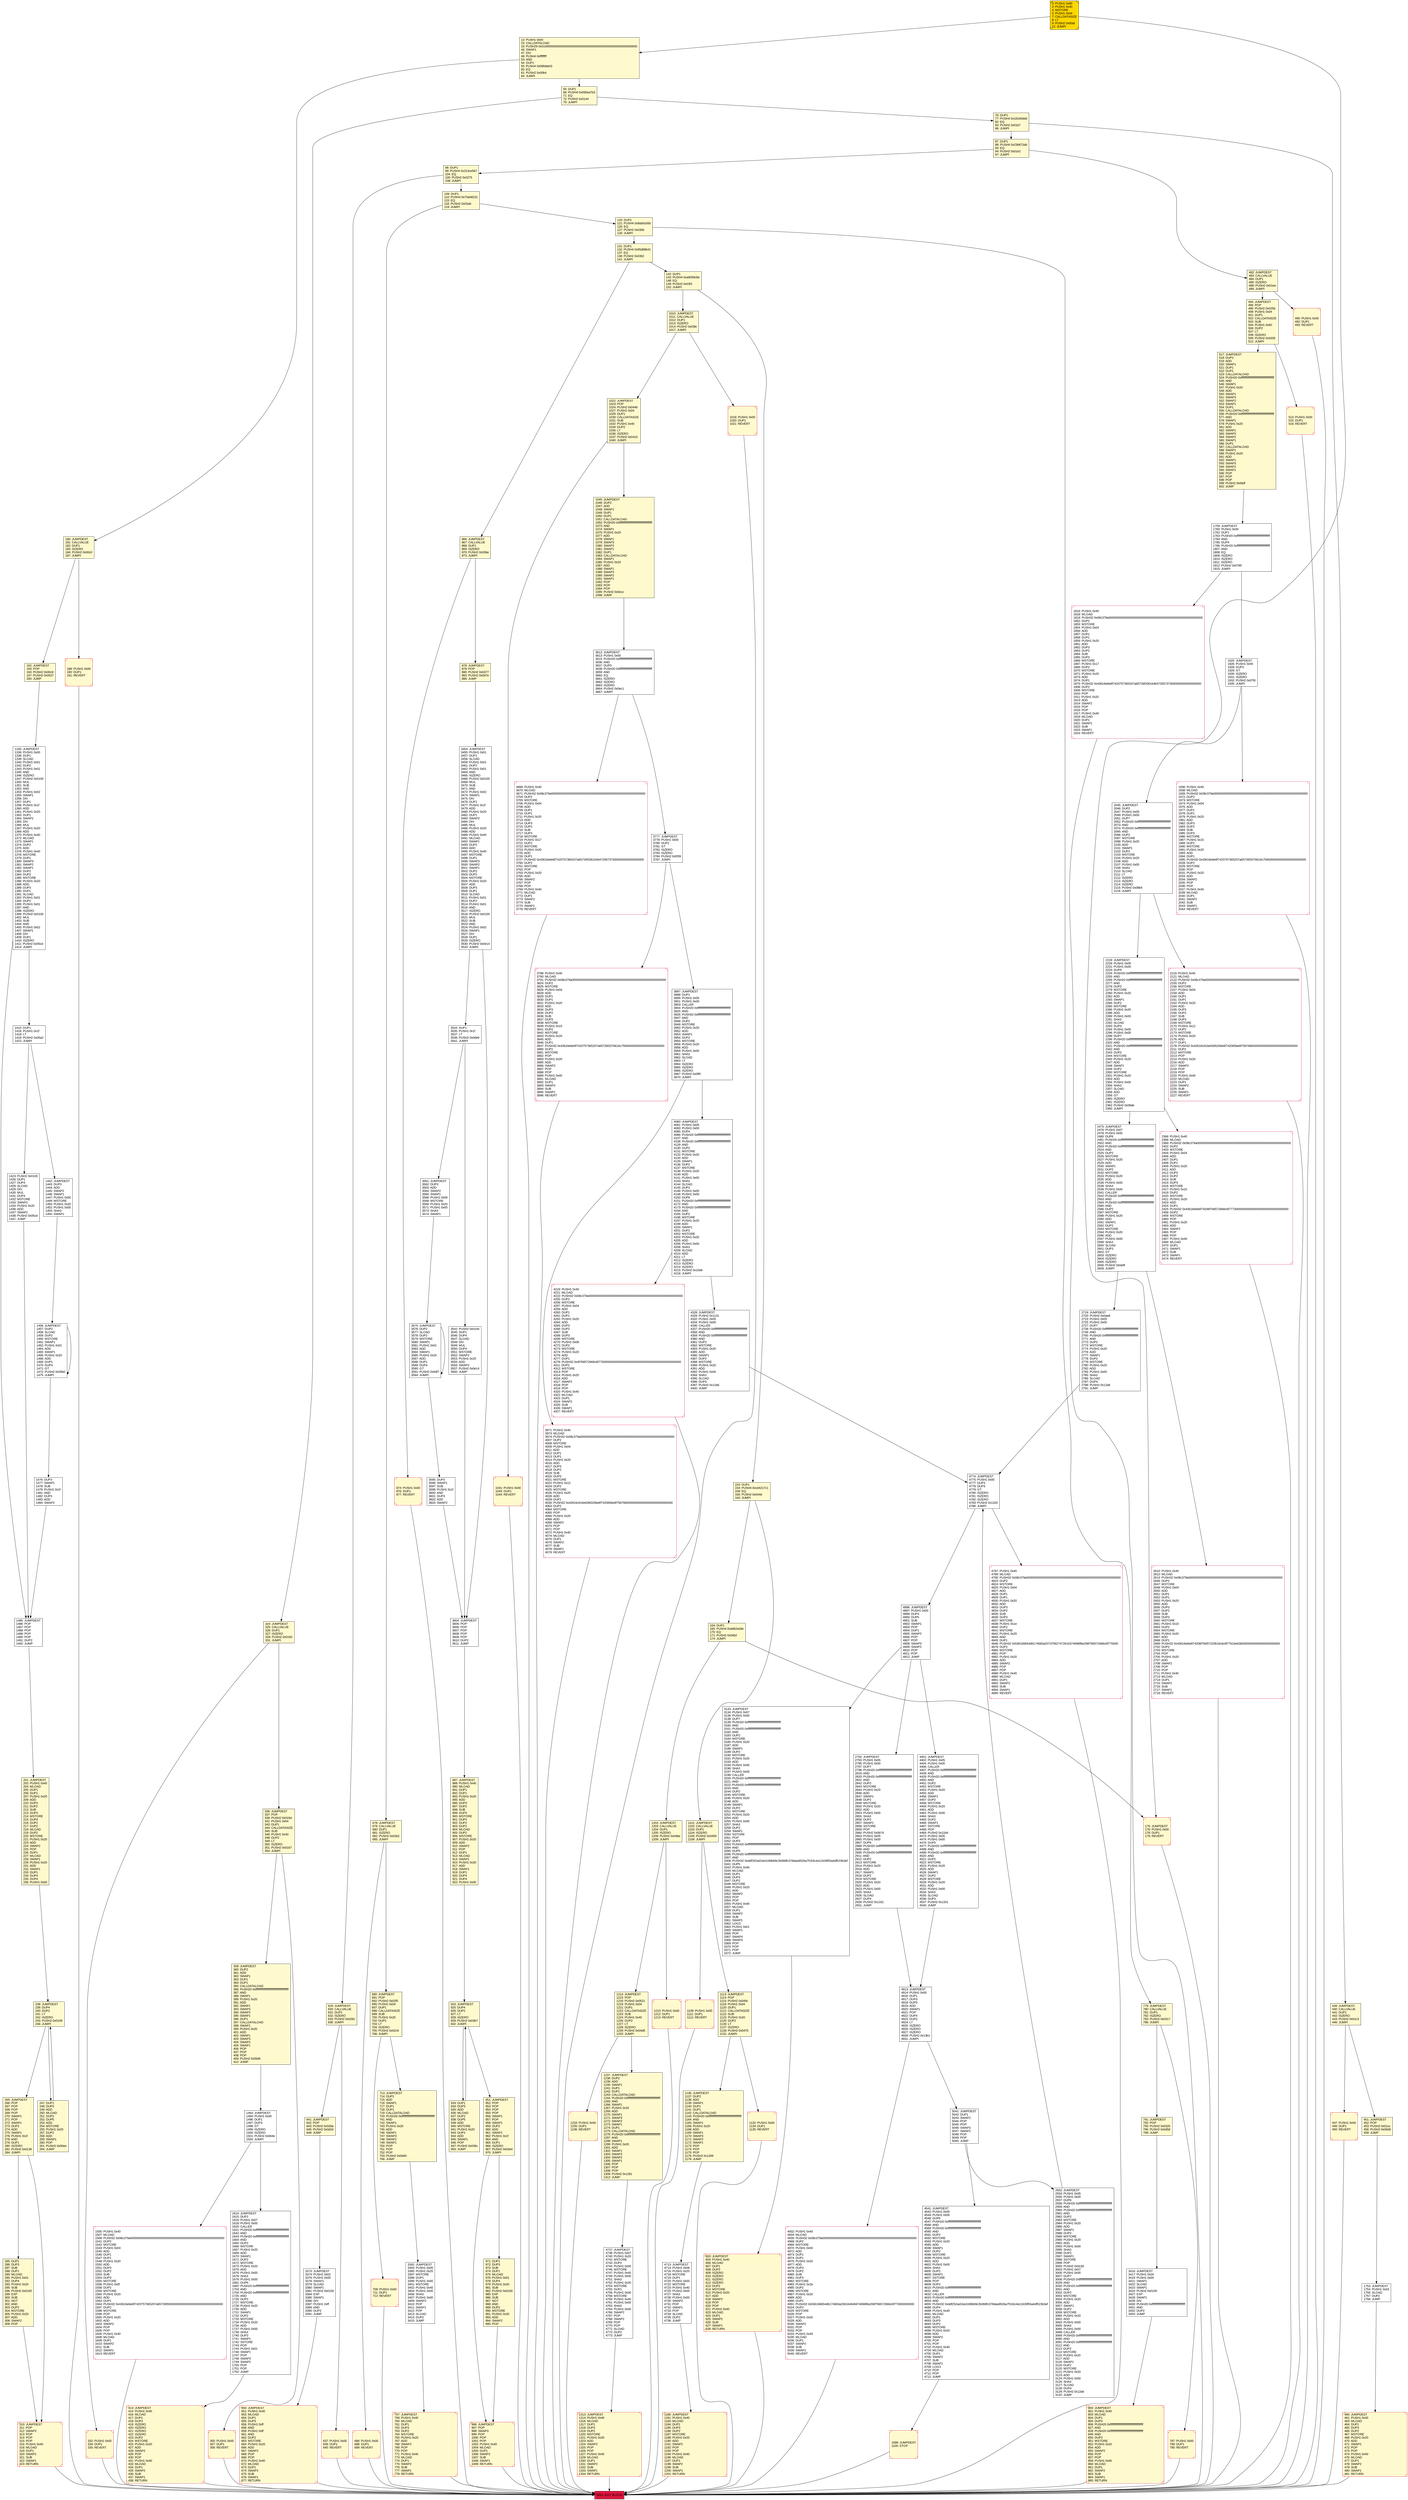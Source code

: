 digraph G {
bgcolor=transparent rankdir=UD;
node [shape=box style=filled color=black fillcolor=white fontname=arial fontcolor=black];
0 [label="0: PUSH1 0x80\l2: PUSH1 0x40\l4: MSTORE\l5: PUSH1 0x04\l7: CALLDATASIZE\l8: LT\l9: PUSH2 0x00af\l12: JUMPI\l" fillcolor=lemonchiffon shape=Msquare fillcolor=gold ];
3612 [label="3612: JUMPDEST\l3613: PUSH1 0x00\l3615: PUSH20 0xffffffffffffffffffffffffffffffffffffffff\l3636: AND\l3637: DUP3\l3638: PUSH20 0xffffffffffffffffffffffffffffffffffffffff\l3659: AND\l3660: EQ\l3661: ISZERO\l3662: ISZERO\l3663: ISZERO\l3664: PUSH2 0x0ec1\l3667: JUMPI\l" ];
779 [label="779: JUMPDEST\l780: CALLVALUE\l781: DUP1\l782: ISZERO\l783: PUSH2 0x0317\l786: JUMPI\l" fillcolor=lemonchiffon ];
686 [label="686: PUSH1 0x00\l688: DUP1\l689: REVERT\l" fillcolor=lemonchiffon shape=Msquare color=crimson ];
285 [label="285: DUP1\l286: DUP3\l287: SUB\l288: DUP1\l289: MLOAD\l290: PUSH1 0x01\l292: DUP4\l293: PUSH1 0x20\l295: SUB\l296: PUSH2 0x0100\l299: EXP\l300: SUB\l301: NOT\l302: AND\l303: DUP2\l304: MSTORE\l305: PUSH1 0x20\l307: ADD\l308: SWAP2\l309: POP\l" fillcolor=lemonchiffon ];
1456 [label="1456: JUMPDEST\l1457: DUP2\l1458: SLOAD\l1459: DUP2\l1460: MSTORE\l1461: SWAP1\l1462: PUSH1 0x01\l1464: ADD\l1465: SWAP1\l1466: PUSH1 0x20\l1468: ADD\l1469: DUP1\l1470: DUP4\l1471: GT\l1472: PUSH2 0x05b0\l1475: JUMPI\l" ];
2792 [label="2792: JUMPDEST\l2793: PUSH1 0x05\l2795: PUSH1 0x00\l2797: DUP7\l2798: PUSH20 0xffffffffffffffffffffffffffffffffffffffff\l2819: AND\l2820: PUSH20 0xffffffffffffffffffffffffffffffffffffffff\l2841: AND\l2842: DUP2\l2843: MSTORE\l2844: PUSH1 0x20\l2846: ADD\l2847: SWAP1\l2848: DUP2\l2849: MSTORE\l2850: PUSH1 0x20\l2852: ADD\l2853: PUSH1 0x00\l2855: SHA3\l2856: DUP2\l2857: SWAP1\l2858: SSTORE\l2859: POP\l2860: PUSH2 0x0b74\l2863: PUSH1 0x05\l2865: PUSH1 0x00\l2867: DUP6\l2868: PUSH20 0xffffffffffffffffffffffffffffffffffffffff\l2889: AND\l2890: PUSH20 0xffffffffffffffffffffffffffffffffffffffff\l2911: AND\l2912: DUP2\l2913: MSTORE\l2914: PUSH1 0x20\l2916: ADD\l2917: SWAP1\l2918: DUP2\l2919: MSTORE\l2920: PUSH1 0x20\l2922: ADD\l2923: PUSH1 0x00\l2925: SHA3\l2926: SLOAD\l2927: DUP4\l2928: PUSH2 0x1331\l2931: JUMP\l" ];
3777 [label="3777: JUMPDEST\l3778: PUSH1 0x00\l3780: DUP2\l3781: GT\l3782: ISZERO\l3783: ISZERO\l3784: PUSH2 0x0f39\l3787: JUMPI\l" ];
1210 [label="1210: PUSH1 0x00\l1212: DUP1\l1213: REVERT\l" fillcolor=lemonchiffon shape=Msquare color=crimson ];
188 [label="188: PUSH1 0x00\l190: DUP1\l191: REVERT\l" fillcolor=lemonchiffon shape=Msquare color=crimson ];
2366 [label="2366: PUSH1 0x40\l2368: MLOAD\l2369: PUSH32 0x08c379a000000000000000000000000000000000000000000000000000000000\l2402: DUP2\l2403: MSTORE\l2404: PUSH1 0x04\l2406: ADD\l2407: DUP1\l2408: DUP1\l2409: PUSH1 0x20\l2411: ADD\l2412: DUP3\l2413: DUP2\l2414: SUB\l2415: DUP3\l2416: MSTORE\l2417: PUSH1 0x10\l2419: DUP2\l2420: MSTORE\l2421: PUSH1 0x20\l2423: ADD\l2424: DUP1\l2425: PUSH32 0x43616e6e6f74206f766572666c6f777300000000000000000000000000000000\l2458: DUP2\l2459: MSTORE\l2460: POP\l2461: PUSH1 0x20\l2463: ADD\l2464: SWAP2\l2465: POP\l2466: POP\l2467: PUSH1 0x40\l2469: MLOAD\l2470: DUP1\l2471: SWAP2\l2472: SUB\l2473: SWAP1\l2474: REVERT\l" shape=Msquare color=crimson ];
76 [label="76: DUP1\l77: PUSH4 0x18160ddd\l82: EQ\l83: PUSH2 0x01b7\l86: JUMPI\l" fillcolor=lemonchiffon ];
447 [label="447: PUSH1 0x00\l449: DUP1\l450: REVERT\l" fillcolor=lemonchiffon shape=Msquare color=crimson ];
439 [label="439: JUMPDEST\l440: CALLVALUE\l441: DUP1\l442: ISZERO\l443: PUSH2 0x01c3\l446: JUMPI\l" fillcolor=lemonchiffon ];
3604 [label="3604: JUMPDEST\l3605: POP\l3606: POP\l3607: POP\l3608: POP\l3609: POP\l3610: DUP2\l3611: JUMP\l" ];
3373 [label="3373: JUMPDEST\l3374: PUSH1 0x02\l3376: PUSH1 0x00\l3378: SWAP1\l3379: SLOAD\l3380: SWAP1\l3381: PUSH2 0x0100\l3384: EXP\l3385: SWAP1\l3386: DIV\l3387: PUSH1 0xff\l3389: AND\l3390: DUP2\l3391: JUMP\l" ];
4541 [label="4541: JUMPDEST\l4542: PUSH1 0x05\l4544: PUSH1 0x00\l4546: DUP5\l4547: PUSH20 0xffffffffffffffffffffffffffffffffffffffff\l4568: AND\l4569: PUSH20 0xffffffffffffffffffffffffffffffffffffffff\l4590: AND\l4591: DUP2\l4592: MSTORE\l4593: PUSH1 0x20\l4595: ADD\l4596: SWAP1\l4597: DUP2\l4598: MSTORE\l4599: PUSH1 0x20\l4601: ADD\l4602: PUSH1 0x00\l4604: SHA3\l4605: DUP2\l4606: SWAP1\l4607: SSTORE\l4608: POP\l4609: DUP2\l4610: PUSH20 0xffffffffffffffffffffffffffffffffffffffff\l4631: AND\l4632: CALLER\l4633: PUSH20 0xffffffffffffffffffffffffffffffffffffffff\l4654: AND\l4655: PUSH32 0xddf252ad1be2c89b69c2b068fc378daa952ba7f163c4a11628f55a4df523b3ef\l4688: DUP4\l4689: PUSH1 0x40\l4691: MLOAD\l4692: DUP1\l4693: DUP3\l4694: DUP2\l4695: MSTORE\l4696: PUSH1 0x20\l4698: ADD\l4699: SWAP2\l4700: POP\l4701: POP\l4702: PUSH1 0x40\l4704: MLOAD\l4705: DUP1\l4706: SWAP2\l4707: SUB\l4708: SWAP1\l4709: LOG3\l4710: POP\l4711: POP\l4712: JUMP\l" ];
4328 [label="4328: JUMPDEST\l4329: PUSH2 0x1131\l4332: PUSH1 0x05\l4334: PUSH1 0x00\l4336: CALLER\l4337: PUSH20 0xffffffffffffffffffffffffffffffffffffffff\l4358: AND\l4359: PUSH20 0xffffffffffffffffffffffffffffffffffffffff\l4380: AND\l4381: DUP2\l4382: MSTORE\l4383: PUSH1 0x20\l4385: ADD\l4386: SWAP1\l4387: DUP2\l4388: MSTORE\l4389: PUSH1 0x20\l4391: ADD\l4392: PUSH1 0x00\l4394: SHA3\l4395: SLOAD\l4396: DUP3\l4397: PUSH2 0x12a6\l4400: JUMP\l" ];
494 [label="494: JUMPDEST\l495: POP\l496: PUSH2 0x025b\l499: PUSH1 0x04\l501: DUP1\l502: CALLDATASIZE\l503: SUB\l504: PUSH1 0x60\l506: DUP2\l507: LT\l508: ISZERO\l509: PUSH2 0x0205\l512: JUMPI\l" fillcolor=lemonchiffon ];
1180 [label="1180: JUMPDEST\l1181: PUSH1 0x40\l1183: MLOAD\l1184: DUP1\l1185: DUP3\l1186: DUP2\l1187: MSTORE\l1188: PUSH1 0x20\l1190: ADD\l1191: SWAP2\l1192: POP\l1193: POP\l1194: PUSH1 0x40\l1196: MLOAD\l1197: DUP1\l1198: SWAP2\l1199: SUB\l1200: SWAP1\l1201: RETURN\l" fillcolor=lemonchiffon shape=Msquare color=crimson ];
1113 [label="1113: JUMPDEST\l1114: POP\l1115: PUSH2 0x049c\l1118: PUSH1 0x04\l1120: DUP1\l1121: CALLDATASIZE\l1122: SUB\l1123: PUSH1 0x20\l1125: DUP2\l1126: LT\l1127: ISZERO\l1128: PUSH2 0x0470\l1131: JUMPI\l" fillcolor=lemonchiffon ];
3595 [label="3595: DUP3\l3596: SWAP1\l3597: SUB\l3598: PUSH1 0x1f\l3600: AND\l3601: DUP3\l3602: ADD\l3603: SWAP2\l" ];
87 [label="87: DUP1\l88: PUSH4 0x23b872dd\l93: EQ\l94: PUSH2 0x01e2\l97: JUMPI\l" fillcolor=lemonchiffon ];
933 [label="933: DUP1\l934: DUP3\l935: ADD\l936: MLOAD\l937: DUP2\l938: DUP5\l939: ADD\l940: MSTORE\l941: PUSH1 0x20\l943: DUP2\l944: ADD\l945: SWAP1\l946: POP\l947: PUSH2 0x039c\l950: JUMP\l" fillcolor=lemonchiffon ];
1010 [label="1010: JUMPDEST\l1011: CALLVALUE\l1012: DUP1\l1013: ISZERO\l1014: PUSH2 0x03fe\l1017: JUMPI\l" fillcolor=lemonchiffon ];
1237 [label="1237: JUMPDEST\l1238: DUP2\l1239: ADD\l1240: SWAP1\l1241: DUP1\l1242: DUP1\l1243: CALLDATALOAD\l1244: PUSH20 0xffffffffffffffffffffffffffffffffffffffff\l1265: AND\l1266: SWAP1\l1267: PUSH1 0x20\l1269: ADD\l1270: SWAP1\l1271: SWAP3\l1272: SWAP2\l1273: SWAP1\l1274: DUP1\l1275: CALLDATALOAD\l1276: PUSH20 0xffffffffffffffffffffffffffffffffffffffff\l1297: AND\l1298: SWAP1\l1299: PUSH1 0x20\l1301: ADD\l1302: SWAP1\l1303: SWAP3\l1304: SWAP2\l1305: SWAP1\l1306: POP\l1307: POP\l1308: POP\l1309: PUSH2 0x1281\l1312: JUMP\l" fillcolor=lemonchiffon ];
650 [label="650: JUMPDEST\l651: PUSH1 0x40\l653: MLOAD\l654: DUP1\l655: DUP3\l656: PUSH1 0xff\l658: AND\l659: PUSH1 0xff\l661: AND\l662: DUP2\l663: MSTORE\l664: PUSH1 0x20\l666: ADD\l667: SWAP2\l668: POP\l669: POP\l670: PUSH1 0x40\l672: MLOAD\l673: DUP1\l674: SWAP2\l675: SUB\l676: SWAP1\l677: RETURN\l" fillcolor=lemonchiffon shape=Msquare color=crimson ];
1415 [label="1415: DUP1\l1416: PUSH1 0x1f\l1418: LT\l1419: PUSH2 0x05a2\l1422: JUMPI\l" ];
757 [label="757: JUMPDEST\l758: PUSH1 0x40\l760: MLOAD\l761: DUP1\l762: DUP3\l763: DUP2\l764: MSTORE\l765: PUSH1 0x20\l767: ADD\l768: SWAP2\l769: POP\l770: POP\l771: PUSH1 0x40\l773: MLOAD\l774: DUP1\l775: SWAP2\l776: SUB\l777: SWAP1\l778: RETURN\l" fillcolor=lemonchiffon shape=Msquare color=crimson ];
1493 [label="1493: JUMPDEST\l1494: PUSH1 0x00\l1496: DUP1\l1497: DUP3\l1498: GT\l1499: ISZERO\l1500: ISZERO\l1501: PUSH2 0x064e\l1504: JUMPI\l" ];
490 [label="490: PUSH1 0x00\l492: DUP1\l493: REVERT\l" fillcolor=lemonchiffon shape=Msquare color=crimson ];
2719 [label="2719: JUMPDEST\l2720: PUSH2 0x0ae8\l2723: PUSH1 0x05\l2725: PUSH1 0x00\l2727: DUP7\l2728: PUSH20 0xffffffffffffffffffffffffffffffffffffffff\l2749: AND\l2750: PUSH20 0xffffffffffffffffffffffffffffffffffffffff\l2771: AND\l2772: DUP2\l2773: MSTORE\l2774: PUSH1 0x20\l2776: ADD\l2777: SWAP1\l2778: DUP2\l2779: MSTORE\l2780: PUSH1 0x20\l2782: ADD\l2783: PUSH1 0x00\l2785: SHA3\l2786: SLOAD\l2787: DUP4\l2788: PUSH2 0x12a6\l2791: JUMP\l" ];
2045 [label="2045: JUMPDEST\l2046: DUP2\l2047: PUSH1 0x05\l2049: PUSH1 0x00\l2051: DUP7\l2052: PUSH20 0xffffffffffffffffffffffffffffffffffffffff\l2073: AND\l2074: PUSH20 0xffffffffffffffffffffffffffffffffffffffff\l2095: AND\l2096: DUP2\l2097: MSTORE\l2098: PUSH1 0x20\l2100: ADD\l2101: SWAP1\l2102: DUP2\l2103: MSTORE\l2104: PUSH1 0x20\l2106: ADD\l2107: PUSH1 0x00\l2109: SHA3\l2110: SLOAD\l2111: LT\l2112: ISZERO\l2113: ISZERO\l2114: ISZERO\l2115: PUSH2 0x08b4\l2118: JUMPI\l" ];
164 [label="164: DUP1\l165: PUSH4 0xdd62ed3e\l170: EQ\l171: PUSH2 0x04b2\l174: JUMPI\l" fillcolor=lemonchiffon ];
1614 [label="1614: JUMPDEST\l1615: DUP2\l1616: PUSH1 0x07\l1618: PUSH1 0x00\l1620: CALLER\l1621: PUSH20 0xffffffffffffffffffffffffffffffffffffffff\l1642: AND\l1643: PUSH20 0xffffffffffffffffffffffffffffffffffffffff\l1664: AND\l1665: DUP2\l1666: MSTORE\l1667: PUSH1 0x20\l1669: ADD\l1670: SWAP1\l1671: DUP2\l1672: MSTORE\l1673: PUSH1 0x20\l1675: ADD\l1676: PUSH1 0x00\l1678: SHA3\l1679: PUSH1 0x00\l1681: DUP6\l1682: PUSH20 0xffffffffffffffffffffffffffffffffffffffff\l1703: AND\l1704: PUSH20 0xffffffffffffffffffffffffffffffffffffffff\l1725: AND\l1726: DUP2\l1727: MSTORE\l1728: PUSH1 0x20\l1730: ADD\l1731: SWAP1\l1732: DUP2\l1733: MSTORE\l1734: PUSH1 0x20\l1736: ADD\l1737: PUSH1 0x00\l1739: SHA3\l1740: DUP2\l1741: SWAP1\l1742: SSTORE\l1743: POP\l1744: PUSH1 0x01\l1746: SWAP1\l1747: POP\l1748: SWAP3\l1749: SWAP2\l1750: POP\l1751: POP\l1752: JUMP\l" ];
690 [label="690: JUMPDEST\l691: POP\l692: PUSH2 0x02f5\l695: PUSH1 0x04\l697: DUP1\l698: CALLDATASIZE\l699: SUB\l700: PUSH1 0x20\l702: DUP2\l703: LT\l704: ISZERO\l705: PUSH2 0x02c9\l708: JUMPI\l" fillcolor=lemonchiffon ];
517 [label="517: JUMPDEST\l518: DUP2\l519: ADD\l520: SWAP1\l521: DUP1\l522: DUP1\l523: CALLDATALOAD\l524: PUSH20 0xffffffffffffffffffffffffffffffffffffffff\l545: AND\l546: SWAP1\l547: PUSH1 0x20\l549: ADD\l550: SWAP1\l551: SWAP3\l552: SWAP2\l553: SWAP1\l554: DUP1\l555: CALLDATALOAD\l556: PUSH20 0xffffffffffffffffffffffffffffffffffffffff\l577: AND\l578: SWAP1\l579: PUSH1 0x20\l581: ADD\l582: SWAP1\l583: SWAP3\l584: SWAP2\l585: SWAP1\l586: DUP1\l587: CALLDATALOAD\l588: SWAP1\l589: PUSH1 0x20\l591: ADD\l592: SWAP1\l593: SWAP3\l594: SWAP2\l595: SWAP1\l596: POP\l597: POP\l598: POP\l599: PUSH2 0x06df\l602: JUMP\l" fillcolor=lemonchiffon ];
1018 [label="1018: PUSH1 0x00\l1020: DUP1\l1021: REVERT\l" fillcolor=lemonchiffon shape=Msquare color=crimson ];
1505 [label="1505: PUSH1 0x40\l1507: MLOAD\l1508: PUSH32 0x08c379a000000000000000000000000000000000000000000000000000000000\l1541: DUP2\l1542: MSTORE\l1543: PUSH1 0x04\l1545: ADD\l1546: DUP1\l1547: DUP1\l1548: PUSH1 0x20\l1550: ADD\l1551: DUP3\l1552: DUP2\l1553: SUB\l1554: DUP3\l1555: MSTORE\l1556: PUSH1 0x0f\l1558: DUP2\l1559: MSTORE\l1560: PUSH1 0x20\l1562: ADD\l1563: DUP1\l1564: PUSH32 0x43616e6e6f7420757365207a65726f0000000000000000000000000000000000\l1597: DUP2\l1598: MSTORE\l1599: POP\l1600: PUSH1 0x20\l1602: ADD\l1603: SWAP2\l1604: POP\l1605: POP\l1606: PUSH1 0x40\l1608: MLOAD\l1609: DUP1\l1610: SWAP2\l1611: SUB\l1612: SWAP1\l1613: REVERT\l" shape=Msquare color=crimson ];
4737 [label="4737: JUMPDEST\l4738: PUSH1 0x07\l4740: PUSH1 0x20\l4742: MSTORE\l4743: DUP2\l4744: PUSH1 0x00\l4746: MSTORE\l4747: PUSH1 0x40\l4749: PUSH1 0x00\l4751: SHA3\l4752: PUSH1 0x20\l4754: MSTORE\l4755: DUP1\l4756: PUSH1 0x00\l4758: MSTORE\l4759: PUSH1 0x40\l4761: PUSH1 0x00\l4763: SHA3\l4764: PUSH1 0x00\l4766: SWAP2\l4767: POP\l4768: SWAP2\l4769: POP\l4770: POP\l4771: SLOAD\l4772: DUP2\l4773: JUMP\l" ];
4401 [label="4401: JUMPDEST\l4402: PUSH1 0x05\l4404: PUSH1 0x00\l4406: CALLER\l4407: PUSH20 0xffffffffffffffffffffffffffffffffffffffff\l4428: AND\l4429: PUSH20 0xffffffffffffffffffffffffffffffffffffffff\l4450: AND\l4451: DUP2\l4452: MSTORE\l4453: PUSH1 0x20\l4455: ADD\l4456: SWAP1\l4457: DUP2\l4458: MSTORE\l4459: PUSH1 0x20\l4461: ADD\l4462: PUSH1 0x00\l4464: SHA3\l4465: DUP2\l4466: SWAP1\l4467: SSTORE\l4468: POP\l4469: PUSH2 0x11bd\l4472: PUSH1 0x05\l4474: PUSH1 0x00\l4476: DUP5\l4477: PUSH20 0xffffffffffffffffffffffffffffffffffffffff\l4498: AND\l4499: PUSH20 0xffffffffffffffffffffffffffffffffffffffff\l4520: AND\l4521: DUP2\l4522: MSTORE\l4523: PUSH1 0x20\l4525: ADD\l4526: SWAP1\l4527: DUP2\l4528: MSTORE\l4529: PUSH1 0x20\l4531: ADD\l4532: PUSH1 0x00\l4534: SHA3\l4535: SLOAD\l4536: DUP3\l4537: PUSH2 0x1331\l4540: JUMP\l" ];
713 [label="713: JUMPDEST\l714: DUP2\l715: ADD\l716: SWAP1\l717: DUP1\l718: DUP1\l719: CALLDATALOAD\l720: PUSH20 0xffffffffffffffffffffffffffffffffffffffff\l741: AND\l742: SWAP1\l743: PUSH1 0x20\l745: ADD\l746: SWAP1\l747: SWAP3\l748: SWAP2\l749: SWAP1\l750: POP\l751: POP\l752: POP\l753: PUSH2 0x0d40\l756: JUMP\l" fillcolor=lemonchiffon ];
709 [label="709: PUSH1 0x00\l711: DUP1\l712: REVERT\l" fillcolor=lemonchiffon shape=Msquare color=crimson ];
1202 [label="1202: JUMPDEST\l1203: CALLVALUE\l1204: DUP1\l1205: ISZERO\l1206: PUSH2 0x04be\l1209: JUMPI\l" fillcolor=lemonchiffon ];
924 [label="924: JUMPDEST\l925: DUP4\l926: DUP2\l927: LT\l928: ISZERO\l929: PUSH2 0x03b7\l932: JUMPI\l" fillcolor=lemonchiffon ];
603 [label="603: JUMPDEST\l604: PUSH1 0x40\l606: MLOAD\l607: DUP1\l608: DUP3\l609: ISZERO\l610: ISZERO\l611: ISZERO\l612: ISZERO\l613: DUP2\l614: MSTORE\l615: PUSH1 0x20\l617: ADD\l618: SWAP2\l619: POP\l620: POP\l621: PUSH1 0x40\l623: MLOAD\l624: DUP1\l625: SWAP2\l626: SUB\l627: SWAP1\l628: RETURN\l" fillcolor=lemonchiffon shape=Msquare color=crimson ];
4774 [label="4774: JUMPDEST\l4775: PUSH1 0x00\l4777: DUP3\l4778: DUP3\l4779: GT\l4780: ISZERO\l4781: ISZERO\l4782: ISZERO\l4783: PUSH2 0x1320\l4786: JUMPI\l" ];
2119 [label="2119: PUSH1 0x40\l2121: MLOAD\l2122: PUSH32 0x08c379a000000000000000000000000000000000000000000000000000000000\l2155: DUP2\l2156: MSTORE\l2157: PUSH1 0x04\l2159: ADD\l2160: DUP1\l2161: DUP1\l2162: PUSH1 0x20\l2164: ADD\l2165: DUP3\l2166: DUP2\l2167: SUB\l2168: DUP3\l2169: MSTORE\l2170: PUSH1 0x12\l2172: DUP2\l2173: MSTORE\l2174: PUSH1 0x20\l2176: ADD\l2177: DUP1\l2178: PUSH32 0x42616c616e6365206e6f7420656e6f7567680000000000000000000000000000\l2211: DUP2\l2212: MSTORE\l2213: POP\l2214: PUSH1 0x20\l2216: ADD\l2217: SWAP2\l2218: POP\l2219: POP\l2220: PUSH1 0x40\l2222: MLOAD\l2223: DUP1\l2224: SWAP2\l2225: SUB\l2226: SWAP1\l2227: REVERT\l" shape=Msquare color=crimson ];
4932 [label="4932: PUSH1 0x40\l4934: MLOAD\l4935: PUSH32 0x08c379a000000000000000000000000000000000000000000000000000000000\l4968: DUP2\l4969: MSTORE\l4970: PUSH1 0x04\l4972: ADD\l4973: DUP1\l4974: DUP1\l4975: PUSH1 0x20\l4977: ADD\l4978: DUP3\l4979: DUP2\l4980: SUB\l4981: DUP3\l4982: MSTORE\l4983: PUSH1 0x1b\l4985: DUP2\l4986: MSTORE\l4987: PUSH1 0x20\l4989: ADD\l4990: DUP1\l4991: PUSH32 0x536166654d6174683a206164646974696f6e206f766572666c6f770000000000\l5024: DUP2\l5025: MSTORE\l5026: POP\l5027: PUSH1 0x20\l5029: ADD\l5030: SWAP2\l5031: POP\l5032: POP\l5033: PUSH1 0x40\l5035: MLOAD\l5036: DUP1\l5037: SWAP2\l5038: SUB\l5039: SWAP1\l5040: REVERT\l" shape=Msquare color=crimson ];
1233 [label="1233: PUSH1 0x00\l1235: DUP1\l1236: REVERT\l" fillcolor=lemonchiffon shape=Msquare color=crimson ];
4896 [label="4896: JUMPDEST\l4897: PUSH1 0x00\l4899: DUP3\l4900: DUP5\l4901: SUB\l4902: SWAP1\l4903: POP\l4904: DUP1\l4905: SWAP2\l4906: POP\l4907: POP\l4908: SWAP3\l4909: SWAP2\l4910: POP\l4911: POP\l4912: JUMP\l" ];
4219 [label="4219: PUSH1 0x40\l4221: MLOAD\l4222: PUSH32 0x08c379a000000000000000000000000000000000000000000000000000000000\l4255: DUP2\l4256: MSTORE\l4257: PUSH1 0x04\l4259: ADD\l4260: DUP1\l4261: DUP1\l4262: PUSH1 0x20\l4264: ADD\l4265: DUP3\l4266: DUP2\l4267: SUB\l4268: DUP3\l4269: MSTORE\l4270: PUSH1 0x08\l4272: DUP2\l4273: MSTORE\l4274: PUSH1 0x20\l4276: ADD\l4277: DUP1\l4278: PUSH32 0x4f766572666c6f77000000000000000000000000000000000000000000000000\l4311: DUP2\l4312: MSTORE\l4313: POP\l4314: PUSH1 0x20\l4316: ADD\l4317: SWAP2\l4318: POP\l4319: POP\l4320: PUSH1 0x40\l4322: MLOAD\l4323: DUP1\l4324: SWAP2\l4325: SUB\l4326: SWAP1\l4327: REVERT\l" shape=Msquare color=crimson ];
800 [label="800: JUMPDEST\l801: PUSH1 0x40\l803: MLOAD\l804: DUP1\l805: DUP3\l806: PUSH20 0xffffffffffffffffffffffffffffffffffffffff\l827: AND\l828: PUSH20 0xffffffffffffffffffffffffffffffffffffffff\l849: AND\l850: DUP2\l851: MSTORE\l852: PUSH1 0x20\l854: ADD\l855: SWAP2\l856: POP\l857: POP\l858: PUSH1 0x40\l860: MLOAD\l861: DUP1\l862: SWAP2\l863: SUB\l864: SWAP1\l865: RETURN\l" fillcolor=lemonchiffon shape=Msquare color=crimson ];
2932 [label="2932: JUMPDEST\l2933: PUSH1 0x05\l2935: PUSH1 0x00\l2937: DUP6\l2938: PUSH20 0xffffffffffffffffffffffffffffffffffffffff\l2959: AND\l2960: PUSH20 0xffffffffffffffffffffffffffffffffffffffff\l2981: AND\l2982: DUP2\l2983: MSTORE\l2984: PUSH1 0x20\l2986: ADD\l2987: SWAP1\l2988: DUP2\l2989: MSTORE\l2990: PUSH1 0x20\l2992: ADD\l2993: PUSH1 0x00\l2995: SHA3\l2996: DUP2\l2997: SWAP1\l2998: SSTORE\l2999: POP\l3000: PUSH2 0x0c3d\l3003: PUSH1 0x07\l3005: PUSH1 0x00\l3007: DUP7\l3008: PUSH20 0xffffffffffffffffffffffffffffffffffffffff\l3029: AND\l3030: PUSH20 0xffffffffffffffffffffffffffffffffffffffff\l3051: AND\l3052: DUP2\l3053: MSTORE\l3054: PUSH1 0x20\l3056: ADD\l3057: SWAP1\l3058: DUP2\l3059: MSTORE\l3060: PUSH1 0x20\l3062: ADD\l3063: PUSH1 0x00\l3065: SHA3\l3066: PUSH1 0x00\l3068: CALLER\l3069: PUSH20 0xffffffffffffffffffffffffffffffffffffffff\l3090: AND\l3091: PUSH20 0xffffffffffffffffffffffffffffffffffffffff\l3112: AND\l3113: DUP2\l3114: MSTORE\l3115: PUSH1 0x20\l3117: ADD\l3118: SWAP1\l3119: DUP2\l3120: MSTORE\l3121: PUSH1 0x20\l3123: ADD\l3124: PUSH1 0x00\l3126: SHA3\l3127: SLOAD\l3128: DUP4\l3129: PUSH2 0x12a6\l3132: JUMP\l" ];
2475 [label="2475: JUMPDEST\l2476: PUSH1 0x07\l2478: PUSH1 0x00\l2480: DUP6\l2481: PUSH20 0xffffffffffffffffffffffffffffffffffffffff\l2502: AND\l2503: PUSH20 0xffffffffffffffffffffffffffffffffffffffff\l2524: AND\l2525: DUP2\l2526: MSTORE\l2527: PUSH1 0x20\l2529: ADD\l2530: SWAP1\l2531: DUP2\l2532: MSTORE\l2533: PUSH1 0x20\l2535: ADD\l2536: PUSH1 0x00\l2538: SHA3\l2539: PUSH1 0x00\l2541: CALLER\l2542: PUSH20 0xffffffffffffffffffffffffffffffffffffffff\l2563: AND\l2564: PUSH20 0xffffffffffffffffffffffffffffffffffffffff\l2585: AND\l2586: DUP2\l2587: MSTORE\l2588: PUSH1 0x20\l2590: ADD\l2591: SWAP1\l2592: DUP2\l2593: MSTORE\l2594: PUSH1 0x20\l2596: ADD\l2597: PUSH1 0x00\l2599: SHA3\l2600: SLOAD\l2601: DUP3\l2602: GT\l2603: ISZERO\l2604: ISZERO\l2605: ISZERO\l2606: PUSH2 0x0a9f\l2609: JUMPI\l" ];
3133 [label="3133: JUMPDEST\l3134: PUSH1 0x07\l3136: PUSH1 0x00\l3138: DUP7\l3139: PUSH20 0xffffffffffffffffffffffffffffffffffffffff\l3160: AND\l3161: PUSH20 0xffffffffffffffffffffffffffffffffffffffff\l3182: AND\l3183: DUP2\l3184: MSTORE\l3185: PUSH1 0x20\l3187: ADD\l3188: SWAP1\l3189: DUP2\l3190: MSTORE\l3191: PUSH1 0x20\l3193: ADD\l3194: PUSH1 0x00\l3196: SHA3\l3197: PUSH1 0x00\l3199: CALLER\l3200: PUSH20 0xffffffffffffffffffffffffffffffffffffffff\l3221: AND\l3222: PUSH20 0xffffffffffffffffffffffffffffffffffffffff\l3243: AND\l3244: DUP2\l3245: MSTORE\l3246: PUSH1 0x20\l3248: ADD\l3249: SWAP1\l3250: DUP2\l3251: MSTORE\l3252: PUSH1 0x20\l3254: ADD\l3255: PUSH1 0x00\l3257: SHA3\l3258: DUP2\l3259: SWAP1\l3260: SSTORE\l3261: POP\l3262: DUP3\l3263: PUSH20 0xffffffffffffffffffffffffffffffffffffffff\l3284: AND\l3285: DUP5\l3286: PUSH20 0xffffffffffffffffffffffffffffffffffffffff\l3307: AND\l3308: PUSH32 0xddf252ad1be2c89b69c2b068fc378daa952ba7f163c4a11628f55a4df523b3ef\l3341: DUP5\l3342: PUSH1 0x40\l3344: MLOAD\l3345: DUP1\l3346: DUP3\l3347: DUP2\l3348: MSTORE\l3349: PUSH1 0x20\l3351: ADD\l3352: SWAP2\l3353: POP\l3354: POP\l3355: PUSH1 0x40\l3357: MLOAD\l3358: DUP1\l3359: SWAP2\l3360: SUB\l3361: SWAP1\l3362: LOG3\l3363: PUSH1 0x01\l3365: SWAP1\l3366: POP\l3367: SWAP4\l3368: SWAP3\l3369: POP\l3370: POP\l3371: POP\l3372: JUMP\l" ];
201 [label="201: JUMPDEST\l202: PUSH1 0x40\l204: MLOAD\l205: DUP1\l206: DUP1\l207: PUSH1 0x20\l209: ADD\l210: DUP3\l211: DUP2\l212: SUB\l213: DUP3\l214: MSTORE\l215: DUP4\l216: DUP2\l217: DUP2\l218: MLOAD\l219: DUP2\l220: MSTORE\l221: PUSH1 0x20\l223: ADD\l224: SWAP2\l225: POP\l226: DUP1\l227: MLOAD\l228: SWAP1\l229: PUSH1 0x20\l231: ADD\l232: SWAP1\l233: DUP1\l234: DUP4\l235: DUP4\l236: PUSH1 0x00\l" fillcolor=lemonchiffon ];
451 [label="451: JUMPDEST\l452: POP\l453: PUSH2 0x01cc\l456: PUSH2 0x06d9\l459: JUMP\l" fillcolor=lemonchiffon ];
3575 [label="3575: JUMPDEST\l3576: DUP2\l3577: SLOAD\l3578: DUP2\l3579: MSTORE\l3580: SWAP1\l3581: PUSH1 0x01\l3583: ADD\l3584: SWAP1\l3585: PUSH1 0x20\l3587: ADD\l3588: DUP1\l3589: DUP4\l3590: GT\l3591: PUSH2 0x0df7\l3594: JUMPI\l" ];
996 [label="996: JUMPDEST\l997: POP\l998: SWAP3\l999: POP\l1000: POP\l1001: POP\l1002: PUSH1 0x40\l1004: MLOAD\l1005: DUP1\l1006: SWAP2\l1007: SUB\l1008: SWAP1\l1009: RETURN\l" fillcolor=lemonchiffon shape=Msquare color=crimson ];
1753 [label="1753: JUMPDEST\l1754: PUSH1 0x03\l1756: SLOAD\l1757: DUP2\l1758: JUMP\l" ];
460 [label="460: JUMPDEST\l461: PUSH1 0x40\l463: MLOAD\l464: DUP1\l465: DUP3\l466: DUP2\l467: MSTORE\l468: PUSH1 0x20\l470: ADD\l471: SWAP2\l472: POP\l473: POP\l474: PUSH1 0x40\l476: MLOAD\l477: DUP1\l478: SWAP2\l479: SUB\l480: SWAP1\l481: RETURN\l" fillcolor=lemonchiffon shape=Msquare color=crimson ];
120 [label="120: DUP1\l121: PUSH4 0x8da5cb5b\l126: EQ\l127: PUSH2 0x030b\l130: JUMPI\l" fillcolor=lemonchiffon ];
1335 [label="1335: JUMPDEST\l1336: PUSH1 0x00\l1338: DUP1\l1339: SLOAD\l1340: PUSH1 0x01\l1342: DUP2\l1343: PUSH1 0x01\l1345: AND\l1346: ISZERO\l1347: PUSH2 0x0100\l1350: MUL\l1351: SUB\l1352: AND\l1353: PUSH1 0x02\l1355: SWAP1\l1356: DIV\l1357: DUP1\l1358: PUSH1 0x1f\l1360: ADD\l1361: PUSH1 0x20\l1363: DUP1\l1364: SWAP2\l1365: DIV\l1366: MUL\l1367: PUSH1 0x20\l1369: ADD\l1370: PUSH1 0x40\l1372: MLOAD\l1373: SWAP1\l1374: DUP2\l1375: ADD\l1376: PUSH1 0x40\l1378: MSTORE\l1379: DUP1\l1380: SWAP3\l1381: SWAP2\l1382: SWAP1\l1383: DUP2\l1384: DUP2\l1385: MSTORE\l1386: PUSH1 0x20\l1388: ADD\l1389: DUP3\l1390: DUP1\l1391: SLOAD\l1392: PUSH1 0x01\l1394: DUP2\l1395: PUSH1 0x01\l1397: AND\l1398: ISZERO\l1399: PUSH2 0x0100\l1402: MUL\l1403: SUB\l1404: AND\l1405: PUSH1 0x02\l1407: SWAP1\l1408: DIV\l1409: DUP1\l1410: ISZERO\l1411: PUSH2 0x05cd\l1414: JUMPI\l" ];
3392 [label="3392: JUMPDEST\l3393: PUSH1 0x05\l3395: PUSH1 0x20\l3397: MSTORE\l3398: DUP1\l3399: PUSH1 0x00\l3401: MSTORE\l3402: PUSH1 0x40\l3404: PUSH1 0x00\l3406: SHA3\l3407: PUSH1 0x00\l3409: SWAP2\l3410: POP\l3411: SWAP1\l3412: POP\l3413: SLOAD\l3414: DUP2\l3415: JUMP\l" ];
1423 [label="1423: PUSH2 0x0100\l1426: DUP1\l1427: DUP4\l1428: SLOAD\l1429: DIV\l1430: MUL\l1431: DUP4\l1432: MSTORE\l1433: SWAP2\l1434: PUSH1 0x20\l1436: ADD\l1437: SWAP2\l1438: PUSH2 0x05cd\l1441: JUMP\l" ];
2610 [label="2610: PUSH1 0x40\l2612: MLOAD\l2613: PUSH32 0x08c379a000000000000000000000000000000000000000000000000000000000\l2646: DUP2\l2647: MSTORE\l2648: PUSH1 0x04\l2650: ADD\l2651: DUP1\l2652: DUP1\l2653: PUSH1 0x20\l2655: ADD\l2656: DUP3\l2657: DUP2\l2658: SUB\l2659: DUP3\l2660: MSTORE\l2661: PUSH1 0x15\l2663: DUP2\l2664: MSTORE\l2665: PUSH1 0x20\l2667: ADD\l2668: DUP1\l2669: PUSH32 0x43616e6e6f74206f76657220616c6c6f77616e63650000000000000000000000\l2702: DUP2\l2703: MSTORE\l2704: POP\l2705: PUSH1 0x20\l2707: ADD\l2708: SWAP2\l2709: POP\l2710: POP\l2711: PUSH1 0x40\l2713: MLOAD\l2714: DUP1\l2715: SWAP2\l2716: SUB\l2717: SWAP1\l2718: REVERT\l" shape=Msquare color=crimson ];
131 [label="131: DUP1\l132: PUSH4 0x95d89b41\l137: EQ\l138: PUSH2 0x0362\l141: JUMPI\l" fillcolor=lemonchiffon ];
1816 [label="1816: PUSH1 0x40\l1818: MLOAD\l1819: PUSH32 0x08c379a000000000000000000000000000000000000000000000000000000000\l1852: DUP2\l1853: MSTORE\l1854: PUSH1 0x04\l1856: ADD\l1857: DUP1\l1858: DUP1\l1859: PUSH1 0x20\l1861: ADD\l1862: DUP3\l1863: DUP2\l1864: SUB\l1865: DUP3\l1866: MSTORE\l1867: PUSH1 0x17\l1869: DUP2\l1870: MSTORE\l1871: PUSH1 0x20\l1873: ADD\l1874: DUP1\l1875: PUSH32 0x43616e6e6f7420757365207a65726f2061646472657373000000000000000000\l1908: DUP2\l1909: MSTORE\l1910: POP\l1911: PUSH1 0x20\l1913: ADD\l1914: SWAP2\l1915: POP\l1916: POP\l1917: PUSH1 0x40\l1919: MLOAD\l1920: DUP1\l1921: SWAP2\l1922: SUB\l1923: SWAP1\l1924: REVERT\l" shape=Msquare color=crimson ];
791 [label="791: JUMPDEST\l792: POP\l793: PUSH2 0x0320\l796: PUSH2 0x0d58\l799: JUMP\l" fillcolor=lemonchiffon ];
1313 [label="1313: JUMPDEST\l1314: PUSH1 0x40\l1316: MLOAD\l1317: DUP1\l1318: DUP3\l1319: DUP2\l1320: MSTORE\l1321: PUSH1 0x20\l1323: ADD\l1324: SWAP2\l1325: POP\l1326: POP\l1327: PUSH1 0x40\l1329: MLOAD\l1330: DUP1\l1331: SWAP2\l1332: SUB\l1333: SWAP1\l1334: RETURN\l" fillcolor=lemonchiffon shape=Msquare color=crimson ];
98 [label="98: DUP1\l99: PUSH4 0x313ce567\l104: EQ\l105: PUSH2 0x0275\l108: JUMPI\l" fillcolor=lemonchiffon ];
3416 [label="3416: JUMPDEST\l3417: PUSH1 0x04\l3419: PUSH1 0x00\l3421: SWAP1\l3422: SLOAD\l3423: SWAP1\l3424: PUSH2 0x0100\l3427: EXP\l3428: SWAP1\l3429: DIV\l3430: PUSH20 0xffffffffffffffffffffffffffffffffffffffff\l3451: AND\l3452: DUP2\l3453: JUMP\l" ];
109 [label="109: DUP1\l110: PUSH4 0x70a08231\l115: EQ\l116: PUSH2 0x02a6\l119: JUMPI\l" fillcolor=lemonchiffon ];
513 [label="513: PUSH1 0x00\l515: DUP1\l516: REVERT\l" fillcolor=lemonchiffon shape=Msquare color=crimson ];
413 [label="413: JUMPDEST\l414: PUSH1 0x40\l416: MLOAD\l417: DUP1\l418: DUP3\l419: ISZERO\l420: ISZERO\l421: ISZERO\l422: ISZERO\l423: DUP2\l424: MSTORE\l425: PUSH1 0x20\l427: ADD\l428: SWAP2\l429: POP\l430: POP\l431: PUSH1 0x40\l433: MLOAD\l434: DUP1\l435: SWAP2\l436: SUB\l437: SWAP1\l438: RETURN\l" fillcolor=lemonchiffon shape=Msquare color=crimson ];
1936 [label="1936: PUSH1 0x40\l1938: MLOAD\l1939: PUSH32 0x08c379a000000000000000000000000000000000000000000000000000000000\l1972: DUP2\l1973: MSTORE\l1974: PUSH1 0x04\l1976: ADD\l1977: DUP1\l1978: DUP1\l1979: PUSH1 0x20\l1981: ADD\l1982: DUP3\l1983: DUP2\l1984: SUB\l1985: DUP3\l1986: MSTORE\l1987: PUSH1 0x15\l1989: DUP2\l1990: MSTORE\l1991: PUSH1 0x20\l1993: ADD\l1994: DUP1\l1995: PUSH32 0x43616e6e6f7420757365207a65726f2076616c75650000000000000000000000\l2028: DUP2\l2029: MSTORE\l2030: POP\l2031: PUSH1 0x20\l2033: ADD\l2034: SWAP2\l2035: POP\l2036: POP\l2037: PUSH1 0x40\l2039: MLOAD\l2040: DUP1\l2041: SWAP2\l2042: SUB\l2043: SWAP1\l2044: REVERT\l" shape=Msquare color=crimson ];
641 [label="641: JUMPDEST\l642: POP\l643: PUSH2 0x028a\l646: PUSH2 0x0d2d\l649: JUMP\l" fillcolor=lemonchiffon ];
3971 [label="3971: PUSH1 0x40\l3973: MLOAD\l3974: PUSH32 0x08c379a000000000000000000000000000000000000000000000000000000000\l4007: DUP2\l4008: MSTORE\l4009: PUSH1 0x04\l4011: ADD\l4012: DUP1\l4013: DUP1\l4014: PUSH1 0x20\l4016: ADD\l4017: DUP3\l4018: DUP2\l4019: SUB\l4020: DUP3\l4021: MSTORE\l4022: PUSH1 0x12\l4024: DUP2\l4025: MSTORE\l4026: PUSH1 0x20\l4028: ADD\l4029: DUP1\l4030: PUSH32 0x42616c616e6365206e6f7420656e6f7567680000000000000000000000000000\l4063: DUP2\l4064: MSTORE\l4065: POP\l4066: PUSH1 0x20\l4068: ADD\l4069: SWAP2\l4070: POP\l4071: POP\l4072: PUSH1 0x40\l4074: MLOAD\l4075: DUP1\l4076: SWAP2\l4077: SUB\l4078: SWAP1\l4079: REVERT\l" shape=Msquare color=crimson ];
175 [label="175: JUMPDEST\l176: PUSH1 0x00\l178: DUP1\l179: REVERT\l" fillcolor=lemonchiffon shape=Msquare color=crimson ];
4713 [label="4713: JUMPDEST\l4714: PUSH1 0x06\l4716: PUSH1 0x20\l4718: MSTORE\l4719: DUP1\l4720: PUSH1 0x00\l4722: MSTORE\l4723: PUSH1 0x40\l4725: PUSH1 0x00\l4727: SHA3\l4728: PUSH1 0x00\l4730: SWAP2\l4731: POP\l4732: SWAP1\l4733: POP\l4734: SLOAD\l4735: DUP2\l4736: JUMP\l" ];
336 [label="336: JUMPDEST\l337: POP\l338: PUSH2 0x019d\l341: PUSH1 0x04\l343: DUP1\l344: CALLDATASIZE\l345: SUB\l346: PUSH1 0x40\l348: DUP2\l349: LT\l350: ISZERO\l351: PUSH2 0x0167\l354: JUMPI\l" fillcolor=lemonchiffon ];
310 [label="310: JUMPDEST\l311: POP\l312: SWAP3\l313: POP\l314: POP\l315: POP\l316: PUSH1 0x40\l318: MLOAD\l319: DUP1\l320: SWAP2\l321: SUB\l322: SWAP1\l323: RETURN\l" fillcolor=lemonchiffon shape=Msquare color=crimson ];
1041 [label="1041: PUSH1 0x00\l1043: DUP1\l1044: REVERT\l" fillcolor=lemonchiffon shape=Msquare color=crimson ];
787 [label="787: PUSH1 0x00\l789: DUP1\l790: REVERT\l" fillcolor=lemonchiffon shape=Msquare color=crimson ];
2228 [label="2228: JUMPDEST\l2229: PUSH1 0x05\l2231: PUSH1 0x00\l2233: DUP5\l2234: PUSH20 0xffffffffffffffffffffffffffffffffffffffff\l2255: AND\l2256: PUSH20 0xffffffffffffffffffffffffffffffffffffffff\l2277: AND\l2278: DUP2\l2279: MSTORE\l2280: PUSH1 0x20\l2282: ADD\l2283: SWAP1\l2284: DUP2\l2285: MSTORE\l2286: PUSH1 0x20\l2288: ADD\l2289: PUSH1 0x00\l2291: SHA3\l2292: SLOAD\l2293: DUP3\l2294: PUSH1 0x05\l2296: PUSH1 0x00\l2298: DUP7\l2299: PUSH20 0xffffffffffffffffffffffffffffffffffffffff\l2320: AND\l2321: PUSH20 0xffffffffffffffffffffffffffffffffffffffff\l2342: AND\l2343: DUP2\l2344: MSTORE\l2345: PUSH1 0x20\l2347: ADD\l2348: SWAP1\l2349: DUP2\l2350: MSTORE\l2351: PUSH1 0x20\l2353: ADD\l2354: PUSH1 0x00\l2356: SHA3\l2357: SLOAD\l2358: ADD\l2359: GT\l2360: ISZERO\l2361: ISZERO\l2362: PUSH2 0x09ab\l2365: JUMPI\l" ];
1442 [label="1442: JUMPDEST\l1443: DUP3\l1444: ADD\l1445: SWAP2\l1446: SWAP1\l1447: PUSH1 0x00\l1449: MSTORE\l1450: PUSH1 0x20\l1452: PUSH1 0x00\l1454: SHA3\l1455: SWAP1\l" ];
153 [label="153: DUP1\l154: PUSH4 0xcd4217c1\l159: EQ\l160: PUSH2 0x044d\l163: JUMPI\l" fillcolor=lemonchiffon ];
265 [label="265: JUMPDEST\l266: POP\l267: POP\l268: POP\l269: POP\l270: SWAP1\l271: POP\l272: SWAP1\l273: DUP2\l274: ADD\l275: SWAP1\l276: PUSH1 0x1f\l278: AND\l279: DUP1\l280: ISZERO\l281: PUSH2 0x0136\l284: JUMPI\l" fillcolor=lemonchiffon ];
1214 [label="1214: JUMPDEST\l1215: POP\l1216: PUSH2 0x0521\l1219: PUSH1 0x04\l1221: DUP1\l1222: CALLDATASIZE\l1223: SUB\l1224: PUSH1 0x40\l1226: DUP2\l1227: LT\l1228: ISZERO\l1229: PUSH2 0x04d5\l1232: JUMPI\l" fillcolor=lemonchiffon ];
5051 [label="5051: EXIT BLOCK\l" fillcolor=crimson ];
3454 [label="3454: JUMPDEST\l3455: PUSH1 0x01\l3457: DUP1\l3458: SLOAD\l3459: PUSH1 0x01\l3461: DUP2\l3462: PUSH1 0x01\l3464: AND\l3465: ISZERO\l3466: PUSH2 0x0100\l3469: MUL\l3470: SUB\l3471: AND\l3472: PUSH1 0x02\l3474: SWAP1\l3475: DIV\l3476: DUP1\l3477: PUSH1 0x1f\l3479: ADD\l3480: PUSH1 0x20\l3482: DUP1\l3483: SWAP2\l3484: DIV\l3485: MUL\l3486: PUSH1 0x20\l3488: ADD\l3489: PUSH1 0x40\l3491: MLOAD\l3492: SWAP1\l3493: DUP2\l3494: ADD\l3495: PUSH1 0x40\l3497: MSTORE\l3498: DUP1\l3499: SWAP3\l3500: SWAP2\l3501: SWAP1\l3502: DUP2\l3503: DUP2\l3504: MSTORE\l3505: PUSH1 0x20\l3507: ADD\l3508: DUP3\l3509: DUP1\l3510: SLOAD\l3511: PUSH1 0x01\l3513: DUP2\l3514: PUSH1 0x01\l3516: AND\l3517: ISZERO\l3518: PUSH2 0x0100\l3521: MUL\l3522: SUB\l3523: AND\l3524: PUSH1 0x02\l3526: SWAP1\l3527: DIV\l3528: DUP1\l3529: ISZERO\l3530: PUSH2 0x0e14\l3533: JUMPI\l" ];
971 [label="971: DUP1\l972: DUP3\l973: SUB\l974: DUP1\l975: MLOAD\l976: PUSH1 0x01\l978: DUP4\l979: PUSH1 0x20\l981: SUB\l982: PUSH2 0x0100\l985: EXP\l986: SUB\l987: NOT\l988: AND\l989: DUP2\l990: MSTORE\l991: PUSH1 0x20\l993: ADD\l994: SWAP2\l995: POP\l" fillcolor=lemonchiffon ];
355 [label="355: PUSH1 0x00\l357: DUP1\l358: REVERT\l" fillcolor=lemonchiffon shape=Msquare color=crimson ];
951 [label="951: JUMPDEST\l952: POP\l953: POP\l954: POP\l955: POP\l956: SWAP1\l957: POP\l958: SWAP1\l959: DUP2\l960: ADD\l961: SWAP1\l962: PUSH1 0x1f\l964: AND\l965: DUP1\l966: ISZERO\l967: PUSH2 0x03e4\l970: JUMPI\l" fillcolor=lemonchiffon ];
678 [label="678: JUMPDEST\l679: CALLVALUE\l680: DUP1\l681: ISZERO\l682: PUSH2 0x02b2\l685: JUMPI\l" fillcolor=lemonchiffon ];
1759 [label="1759: JUMPDEST\l1760: PUSH1 0x00\l1762: DUP1\l1763: PUSH20 0xffffffffffffffffffffffffffffffffffffffff\l1784: AND\l1785: DUP4\l1786: PUSH20 0xffffffffffffffffffffffffffffffffffffffff\l1807: AND\l1808: EQ\l1809: ISZERO\l1810: ISZERO\l1811: ISZERO\l1812: PUSH2 0x0785\l1815: JUMPI\l" ];
1045 [label="1045: JUMPDEST\l1046: DUP2\l1047: ADD\l1048: SWAP1\l1049: DUP1\l1050: DUP1\l1051: CALLDATALOAD\l1052: PUSH20 0xffffffffffffffffffffffffffffffffffffffff\l1073: AND\l1074: SWAP1\l1075: PUSH1 0x20\l1077: ADD\l1078: SWAP1\l1079: SWAP3\l1080: SWAP2\l1081: SWAP1\l1082: DUP1\l1083: CALLDATALOAD\l1084: SWAP1\l1085: PUSH1 0x20\l1087: ADD\l1088: SWAP1\l1089: SWAP3\l1090: SWAP2\l1091: SWAP1\l1092: POP\l1093: POP\l1094: POP\l1095: PUSH2 0x0e1c\l1098: JUMP\l" fillcolor=lemonchiffon ];
887 [label="887: JUMPDEST\l888: PUSH1 0x40\l890: MLOAD\l891: DUP1\l892: DUP1\l893: PUSH1 0x20\l895: ADD\l896: DUP3\l897: DUP2\l898: SUB\l899: DUP3\l900: MSTORE\l901: DUP4\l902: DUP2\l903: DUP2\l904: MLOAD\l905: DUP2\l906: MSTORE\l907: PUSH1 0x20\l909: ADD\l910: SWAP2\l911: POP\l912: DUP1\l913: MLOAD\l914: SWAP1\l915: PUSH1 0x20\l917: ADD\l918: SWAP1\l919: DUP1\l920: DUP4\l921: DUP4\l922: PUSH1 0x00\l" fillcolor=lemonchiffon ];
3668 [label="3668: PUSH1 0x40\l3670: MLOAD\l3671: PUSH32 0x08c379a000000000000000000000000000000000000000000000000000000000\l3704: DUP2\l3705: MSTORE\l3706: PUSH1 0x04\l3708: ADD\l3709: DUP1\l3710: DUP1\l3711: PUSH1 0x20\l3713: ADD\l3714: DUP3\l3715: DUP2\l3716: SUB\l3717: DUP3\l3718: MSTORE\l3719: PUSH1 0x17\l3721: DUP2\l3722: MSTORE\l3723: PUSH1 0x20\l3725: ADD\l3726: DUP1\l3727: PUSH32 0x43616e6e6f7420757365207a65726f2061646472657373000000000000000000\l3760: DUP2\l3761: MSTORE\l3762: POP\l3763: PUSH1 0x20\l3765: ADD\l3766: SWAP2\l3767: POP\l3768: POP\l3769: PUSH1 0x40\l3771: MLOAD\l3772: DUP1\l3773: SWAP2\l3774: SUB\l3775: SWAP1\l3776: REVERT\l" shape=Msquare color=crimson ];
4787 [label="4787: PUSH1 0x40\l4789: MLOAD\l4790: PUSH32 0x08c379a000000000000000000000000000000000000000000000000000000000\l4823: DUP2\l4824: MSTORE\l4825: PUSH1 0x04\l4827: ADD\l4828: DUP1\l4829: DUP1\l4830: PUSH1 0x20\l4832: ADD\l4833: DUP3\l4834: DUP2\l4835: SUB\l4836: DUP3\l4837: MSTORE\l4838: PUSH1 0x1e\l4840: DUP2\l4841: MSTORE\l4842: PUSH1 0x20\l4844: ADD\l4845: DUP1\l4846: PUSH32 0x536166654d6174683a207375627472616374696f6e206f766572666c6f770000\l4879: DUP2\l4880: MSTORE\l4881: POP\l4882: PUSH1 0x20\l4884: ADD\l4885: SWAP2\l4886: POP\l4887: POP\l4888: PUSH1 0x40\l4890: MLOAD\l4891: DUP1\l4892: SWAP2\l4893: SUB\l4894: SWAP1\l4895: REVERT\l" shape=Msquare color=crimson ];
1136 [label="1136: JUMPDEST\l1137: DUP2\l1138: ADD\l1139: SWAP1\l1140: DUP1\l1141: DUP1\l1142: CALLDATALOAD\l1143: PUSH20 0xffffffffffffffffffffffffffffffffffffffff\l1164: AND\l1165: SWAP1\l1166: PUSH1 0x20\l1168: ADD\l1169: SWAP1\l1170: SWAP3\l1171: SWAP2\l1172: SWAP1\l1173: POP\l1174: POP\l1175: POP\l1176: PUSH2 0x1269\l1179: JUMP\l" fillcolor=lemonchiffon ];
3897 [label="3897: JUMPDEST\l3898: DUP1\l3899: PUSH1 0x05\l3901: PUSH1 0x00\l3903: CALLER\l3904: PUSH20 0xffffffffffffffffffffffffffffffffffffffff\l3925: AND\l3926: PUSH20 0xffffffffffffffffffffffffffffffffffffffff\l3947: AND\l3948: DUP2\l3949: MSTORE\l3950: PUSH1 0x20\l3952: ADD\l3953: SWAP1\l3954: DUP2\l3955: MSTORE\l3956: PUSH1 0x20\l3958: ADD\l3959: PUSH1 0x00\l3961: SHA3\l3962: SLOAD\l3963: LT\l3964: ISZERO\l3965: ISZERO\l3966: ISZERO\l3967: PUSH2 0x0ff0\l3970: JUMPI\l" ];
874 [label="874: PUSH1 0x00\l876: DUP1\l877: REVERT\l" fillcolor=lemonchiffon shape=Msquare color=crimson ];
1132 [label="1132: PUSH1 0x00\l1134: DUP1\l1135: REVERT\l" fillcolor=lemonchiffon shape=Msquare color=crimson ];
247 [label="247: DUP1\l248: DUP3\l249: ADD\l250: MLOAD\l251: DUP2\l252: DUP5\l253: ADD\l254: MSTORE\l255: PUSH1 0x20\l257: DUP2\l258: ADD\l259: SWAP1\l260: POP\l261: PUSH2 0x00ee\l264: JUMP\l" fillcolor=lemonchiffon ];
1022 [label="1022: JUMPDEST\l1023: POP\l1024: PUSH2 0x044b\l1027: PUSH1 0x04\l1029: DUP1\l1030: CALLDATASIZE\l1031: SUB\l1032: PUSH1 0x40\l1034: DUP2\l1035: LT\l1036: ISZERO\l1037: PUSH2 0x0415\l1040: JUMPI\l" fillcolor=lemonchiffon ];
238 [label="238: JUMPDEST\l239: DUP4\l240: DUP2\l241: LT\l242: ISZERO\l243: PUSH2 0x0109\l246: JUMPI\l" fillcolor=lemonchiffon ];
878 [label="878: JUMPDEST\l879: POP\l880: PUSH2 0x0377\l883: PUSH2 0x0d7e\l886: JUMP\l" fillcolor=lemonchiffon ];
1925 [label="1925: JUMPDEST\l1926: PUSH1 0x00\l1928: DUP3\l1929: GT\l1930: ISZERO\l1931: ISZERO\l1932: PUSH2 0x07fd\l1935: JUMPI\l" ];
637 [label="637: PUSH1 0x00\l639: DUP1\l640: REVERT\l" fillcolor=lemonchiffon shape=Msquare color=crimson ];
5041 [label="5041: JUMPDEST\l5042: DUP1\l5043: SWAP2\l5044: POP\l5045: POP\l5046: SWAP3\l5047: SWAP2\l5048: POP\l5049: POP\l5050: JUMP\l" ];
629 [label="629: JUMPDEST\l630: CALLVALUE\l631: DUP1\l632: ISZERO\l633: PUSH2 0x0281\l636: JUMPI\l" fillcolor=lemonchiffon ];
1099 [label="1099: JUMPDEST\l1100: STOP\l" fillcolor=lemonchiffon shape=Msquare color=crimson ];
180 [label="180: JUMPDEST\l181: CALLVALUE\l182: DUP1\l183: ISZERO\l184: PUSH2 0x00c0\l187: JUMPI\l" fillcolor=lemonchiffon ];
192 [label="192: JUMPDEST\l193: POP\l194: PUSH2 0x00c9\l197: PUSH2 0x0537\l200: JUMP\l" fillcolor=lemonchiffon ];
13 [label="13: PUSH1 0x00\l15: CALLDATALOAD\l16: PUSH29 0x0100000000000000000000000000000000000000000000000000000000\l46: SWAP1\l47: DIV\l48: PUSH4 0xffffffff\l53: AND\l54: DUP1\l55: PUSH4 0x06fdde03\l60: EQ\l61: PUSH2 0x00b4\l64: JUMPI\l" fillcolor=lemonchiffon ];
4913 [label="4913: JUMPDEST\l4914: PUSH1 0x00\l4916: DUP1\l4917: DUP3\l4918: DUP5\l4919: ADD\l4920: SWAP1\l4921: POP\l4922: DUP4\l4923: DUP2\l4924: LT\l4925: ISZERO\l4926: ISZERO\l4927: ISZERO\l4928: PUSH2 0x13b1\l4931: JUMPI\l" ];
1101 [label="1101: JUMPDEST\l1102: CALLVALUE\l1103: DUP1\l1104: ISZERO\l1105: PUSH2 0x0459\l1108: JUMPI\l" fillcolor=lemonchiffon ];
866 [label="866: JUMPDEST\l867: CALLVALUE\l868: DUP1\l869: ISZERO\l870: PUSH2 0x036e\l873: JUMPI\l" fillcolor=lemonchiffon ];
332 [label="332: PUSH1 0x00\l334: DUP1\l335: REVERT\l" fillcolor=lemonchiffon shape=Msquare color=crimson ];
142 [label="142: DUP1\l143: PUSH4 0xa9059cbb\l148: EQ\l149: PUSH2 0x03f2\l152: JUMPI\l" fillcolor=lemonchiffon ];
3542 [label="3542: PUSH2 0x0100\l3545: DUP1\l3546: DUP4\l3547: SLOAD\l3548: DIV\l3549: MUL\l3550: DUP4\l3551: MSTORE\l3552: SWAP2\l3553: PUSH1 0x20\l3555: ADD\l3556: SWAP2\l3557: PUSH2 0x0e14\l3560: JUMP\l" ];
3561 [label="3561: JUMPDEST\l3562: DUP3\l3563: ADD\l3564: SWAP2\l3565: SWAP1\l3566: PUSH1 0x00\l3568: MSTORE\l3569: PUSH1 0x20\l3571: PUSH1 0x00\l3573: SHA3\l3574: SWAP1\l" ];
1109 [label="1109: PUSH1 0x00\l1111: DUP1\l1112: REVERT\l" fillcolor=lemonchiffon shape=Msquare color=crimson ];
359 [label="359: JUMPDEST\l360: DUP2\l361: ADD\l362: SWAP1\l363: DUP1\l364: DUP1\l365: CALLDATALOAD\l366: PUSH20 0xffffffffffffffffffffffffffffffffffffffff\l387: AND\l388: SWAP1\l389: PUSH1 0x20\l391: ADD\l392: SWAP1\l393: SWAP3\l394: SWAP2\l395: SWAP1\l396: DUP1\l397: CALLDATALOAD\l398: SWAP1\l399: PUSH1 0x20\l401: ADD\l402: SWAP1\l403: SWAP3\l404: SWAP2\l405: SWAP1\l406: POP\l407: POP\l408: POP\l409: PUSH2 0x05d5\l412: JUMP\l" fillcolor=lemonchiffon ];
3534 [label="3534: DUP1\l3535: PUSH1 0x1f\l3537: LT\l3538: PUSH2 0x0de9\l3541: JUMPI\l" ];
65 [label="65: DUP1\l66: PUSH4 0x095ea7b3\l71: EQ\l72: PUSH2 0x0144\l75: JUMPI\l" fillcolor=lemonchiffon ];
3788 [label="3788: PUSH1 0x40\l3790: MLOAD\l3791: PUSH32 0x08c379a000000000000000000000000000000000000000000000000000000000\l3824: DUP2\l3825: MSTORE\l3826: PUSH1 0x04\l3828: ADD\l3829: DUP1\l3830: DUP1\l3831: PUSH1 0x20\l3833: ADD\l3834: DUP3\l3835: DUP2\l3836: SUB\l3837: DUP3\l3838: MSTORE\l3839: PUSH1 0x15\l3841: DUP2\l3842: MSTORE\l3843: PUSH1 0x20\l3845: ADD\l3846: DUP1\l3847: PUSH32 0x43616e6e6f7420757365207a65726f2076616c75650000000000000000000000\l3880: DUP2\l3881: MSTORE\l3882: POP\l3883: PUSH1 0x20\l3885: ADD\l3886: SWAP2\l3887: POP\l3888: POP\l3889: PUSH1 0x40\l3891: MLOAD\l3892: DUP1\l3893: SWAP2\l3894: SUB\l3895: SWAP1\l3896: REVERT\l" shape=Msquare color=crimson ];
4080 [label="4080: JUMPDEST\l4081: PUSH1 0x05\l4083: PUSH1 0x00\l4085: DUP4\l4086: PUSH20 0xffffffffffffffffffffffffffffffffffffffff\l4107: AND\l4108: PUSH20 0xffffffffffffffffffffffffffffffffffffffff\l4129: AND\l4130: DUP2\l4131: MSTORE\l4132: PUSH1 0x20\l4134: ADD\l4135: SWAP1\l4136: DUP2\l4137: MSTORE\l4138: PUSH1 0x20\l4140: ADD\l4141: PUSH1 0x00\l4143: SHA3\l4144: SLOAD\l4145: DUP2\l4146: PUSH1 0x05\l4148: PUSH1 0x00\l4150: DUP6\l4151: PUSH20 0xffffffffffffffffffffffffffffffffffffffff\l4172: AND\l4173: PUSH20 0xffffffffffffffffffffffffffffffffffffffff\l4194: AND\l4195: DUP2\l4196: MSTORE\l4197: PUSH1 0x20\l4199: ADD\l4200: SWAP1\l4201: DUP2\l4202: MSTORE\l4203: PUSH1 0x20\l4205: ADD\l4206: PUSH1 0x00\l4208: SHA3\l4209: SLOAD\l4210: ADD\l4211: LT\l4212: ISZERO\l4213: ISZERO\l4214: ISZERO\l4215: PUSH2 0x10e8\l4218: JUMPI\l" ];
482 [label="482: JUMPDEST\l483: CALLVALUE\l484: DUP1\l485: ISZERO\l486: PUSH2 0x01ee\l489: JUMPI\l" fillcolor=lemonchiffon ];
1485 [label="1485: JUMPDEST\l1486: POP\l1487: POP\l1488: POP\l1489: POP\l1490: POP\l1491: DUP2\l1492: JUMP\l" ];
1476 [label="1476: DUP3\l1477: SWAP1\l1478: SUB\l1479: PUSH1 0x1f\l1481: AND\l1482: DUP3\l1483: ADD\l1484: SWAP2\l" ];
324 [label="324: JUMPDEST\l325: CALLVALUE\l326: DUP1\l327: ISZERO\l328: PUSH2 0x0150\l331: JUMPI\l" fillcolor=lemonchiffon ];
180 -> 192;
1456 -> 1456;
3575 -> 3575;
13 -> 180;
1753 -> 460;
629 -> 637;
951 -> 971;
65 -> 324;
451 -> 1753;
3534 -> 3542;
3534 -> 3561;
238 -> 247;
247 -> 238;
1476 -> 1485;
120 -> 131;
4896 -> 3133;
787 -> 5051;
1041 -> 5051;
98 -> 109;
324 -> 332;
175 -> 5051;
791 -> 3416;
3595 -> 3604;
1101 -> 1109;
3971 -> 5051;
310 -> 5051;
3612 -> 3777;
1022 -> 1045;
1493 -> 1505;
265 -> 310;
878 -> 3454;
13 -> 65;
1493 -> 1614;
413 -> 5051;
3373 -> 650;
4774 -> 4896;
513 -> 5051;
1936 -> 5051;
109 -> 120;
1759 -> 1925;
2932 -> 4774;
3133 -> 603;
2045 -> 2119;
2719 -> 4774;
866 -> 874;
1313 -> 5051;
76 -> 87;
4896 -> 4401;
1816 -> 5051;
690 -> 713;
2610 -> 5051;
3897 -> 4080;
164 -> 1202;
690 -> 709;
3454 -> 3534;
2475 -> 2719;
866 -> 878;
76 -> 439;
439 -> 447;
4913 -> 5041;
3788 -> 5051;
3575 -> 3595;
98 -> 629;
4328 -> 4774;
1109 -> 5051;
1759 -> 1816;
324 -> 336;
924 -> 933;
933 -> 924;
142 -> 153;
332 -> 5051;
336 -> 359;
439 -> 451;
109 -> 678;
153 -> 1101;
1022 -> 1041;
1237 -> 4737;
3897 -> 3971;
1099 -> 5051;
131 -> 866;
131 -> 142;
1136 -> 4713;
192 -> 1335;
637 -> 5051;
4896 -> 2792;
238 -> 265;
1010 -> 1018;
336 -> 355;
874 -> 5051;
4787 -> 5051;
494 -> 517;
629 -> 641;
1132 -> 5051;
355 -> 5051;
1335 -> 1485;
1423 -> 1485;
3668 -> 5051;
1202 -> 1210;
1925 -> 1936;
779 -> 791;
1485 -> 201;
4713 -> 1180;
650 -> 5051;
1214 -> 1237;
3561 -> 3575;
4080 -> 4219;
494 -> 513;
4913 -> 4932;
641 -> 3373;
120 -> 779;
678 -> 690;
1180 -> 5051;
1925 -> 2045;
517 -> 1759;
1210 -> 5051;
0 -> 175;
887 -> 924;
4774 -> 4787;
924 -> 951;
447 -> 5051;
188 -> 5051;
2366 -> 5051;
87 -> 98;
2228 -> 2366;
5041 -> 2932;
201 -> 238;
1442 -> 1456;
265 -> 285;
482 -> 490;
686 -> 5051;
285 -> 310;
971 -> 996;
4401 -> 4913;
779 -> 787;
951 -> 996;
359 -> 1493;
3392 -> 757;
2228 -> 2475;
1335 -> 1415;
1415 -> 1423;
460 -> 5051;
996 -> 5051;
800 -> 5051;
1045 -> 3612;
1214 -> 1233;
4219 -> 5051;
1233 -> 5051;
3612 -> 3668;
678 -> 686;
4737 -> 1313;
87 -> 482;
482 -> 494;
3542 -> 3604;
3777 -> 3897;
4932 -> 5051;
1101 -> 1113;
2119 -> 5051;
142 -> 1010;
603 -> 5051;
1202 -> 1214;
4080 -> 4328;
709 -> 5051;
1018 -> 5051;
3777 -> 3788;
3454 -> 3604;
1010 -> 1022;
713 -> 3392;
3604 -> 887;
65 -> 76;
1505 -> 5051;
0 -> 13;
1456 -> 1476;
153 -> 164;
3416 -> 800;
490 -> 5051;
1614 -> 413;
2792 -> 4913;
164 -> 175;
4541 -> 1099;
1113 -> 1136;
5041 -> 4541;
2045 -> 2228;
1415 -> 1442;
180 -> 188;
757 -> 5051;
1113 -> 1132;
2475 -> 2610;
}